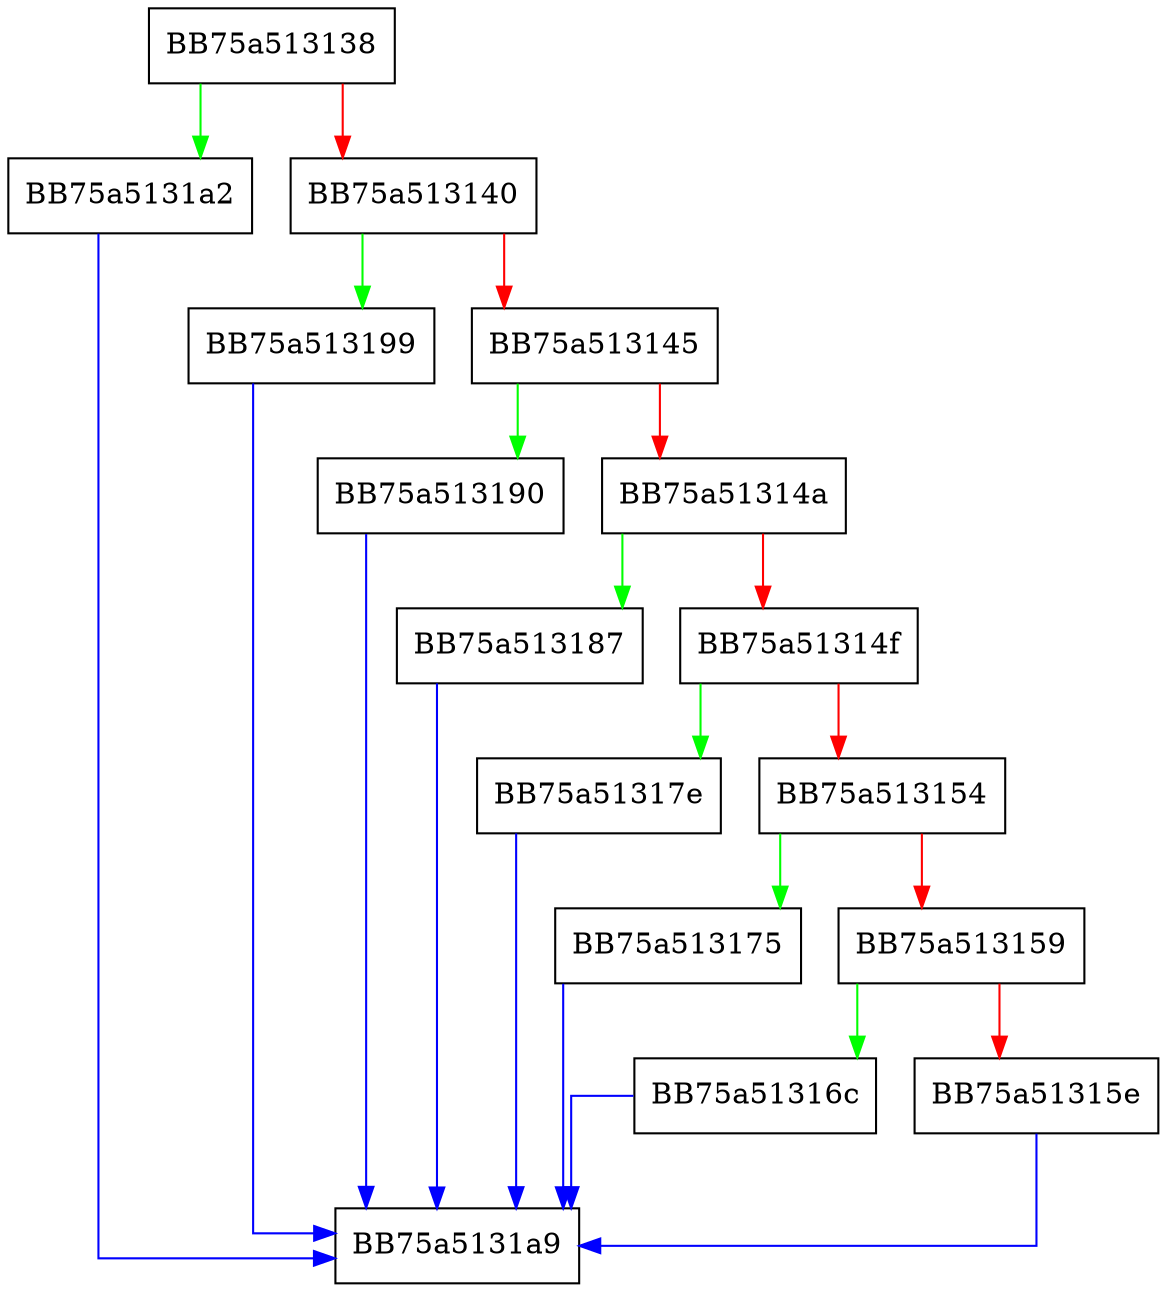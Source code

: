 digraph TypeToString {
  node [shape="box"];
  graph [splines=ortho];
  BB75a513138 -> BB75a5131a2 [color="green"];
  BB75a513138 -> BB75a513140 [color="red"];
  BB75a513140 -> BB75a513199 [color="green"];
  BB75a513140 -> BB75a513145 [color="red"];
  BB75a513145 -> BB75a513190 [color="green"];
  BB75a513145 -> BB75a51314a [color="red"];
  BB75a51314a -> BB75a513187 [color="green"];
  BB75a51314a -> BB75a51314f [color="red"];
  BB75a51314f -> BB75a51317e [color="green"];
  BB75a51314f -> BB75a513154 [color="red"];
  BB75a513154 -> BB75a513175 [color="green"];
  BB75a513154 -> BB75a513159 [color="red"];
  BB75a513159 -> BB75a51316c [color="green"];
  BB75a513159 -> BB75a51315e [color="red"];
  BB75a51315e -> BB75a5131a9 [color="blue"];
  BB75a51316c -> BB75a5131a9 [color="blue"];
  BB75a513175 -> BB75a5131a9 [color="blue"];
  BB75a51317e -> BB75a5131a9 [color="blue"];
  BB75a513187 -> BB75a5131a9 [color="blue"];
  BB75a513190 -> BB75a5131a9 [color="blue"];
  BB75a513199 -> BB75a5131a9 [color="blue"];
  BB75a5131a2 -> BB75a5131a9 [color="blue"];
}